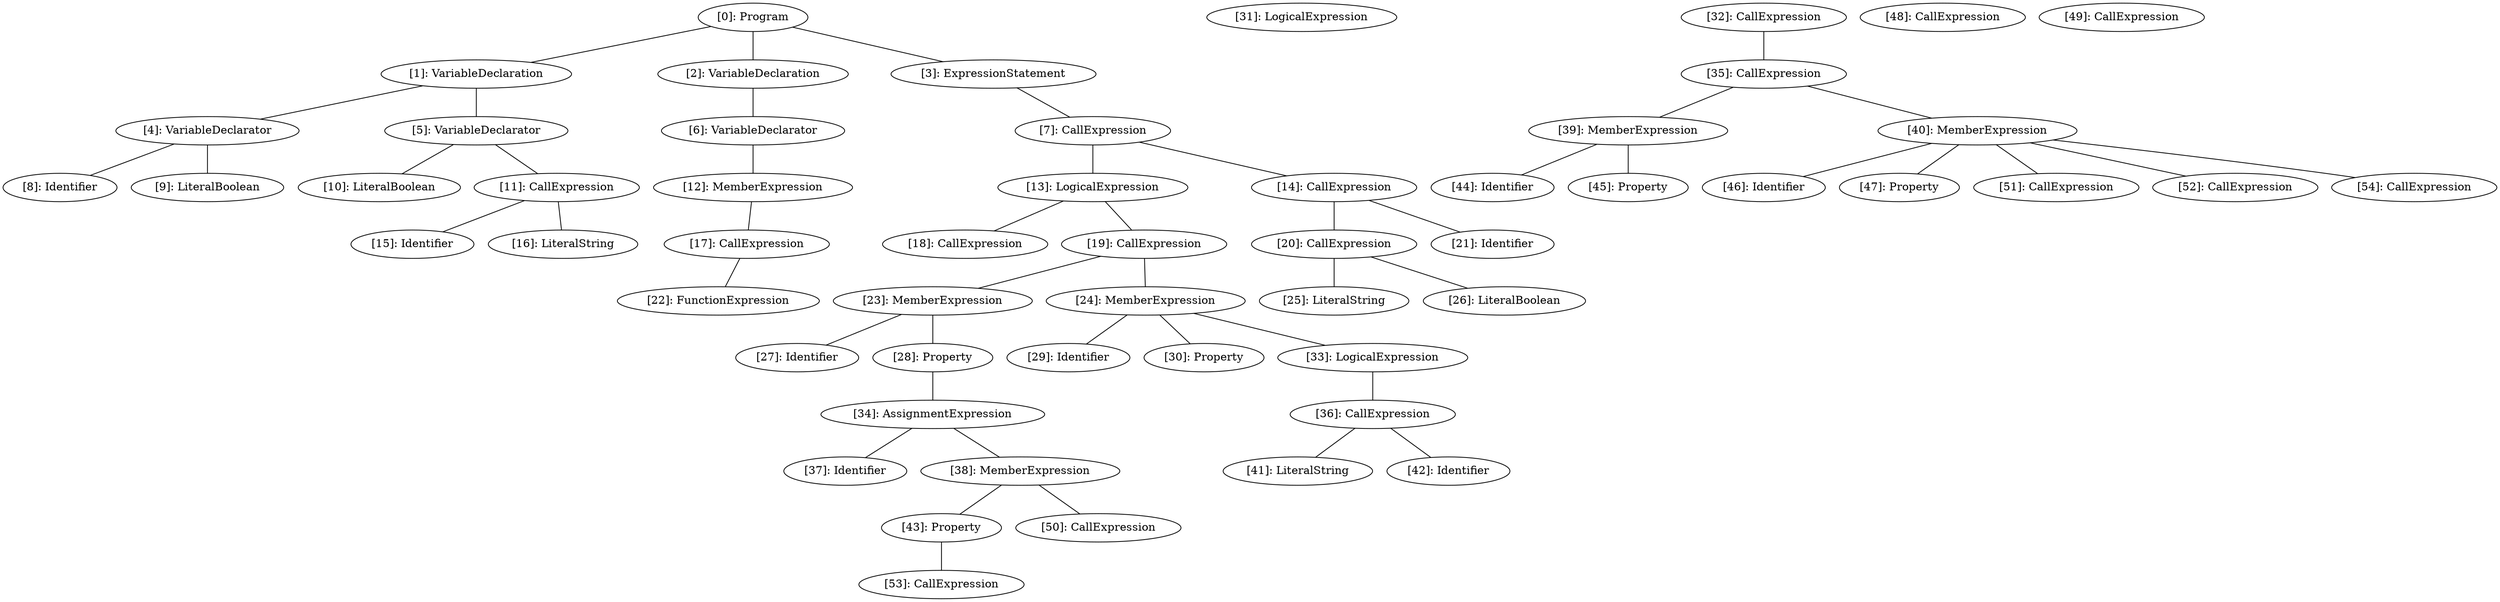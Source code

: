 // Result
graph {
	0 [label="[0]: Program"]
	1 [label="[1]: VariableDeclaration"]
	2 [label="[2]: VariableDeclaration"]
	3 [label="[3]: ExpressionStatement"]
	4 [label="[4]: VariableDeclarator"]
	5 [label="[5]: VariableDeclarator"]
	6 [label="[6]: VariableDeclarator"]
	7 [label="[7]: CallExpression"]
	8 [label="[8]: Identifier"]
	9 [label="[9]: LiteralBoolean"]
	10 [label="[10]: LiteralBoolean"]
	11 [label="[11]: CallExpression"]
	12 [label="[12]: MemberExpression"]
	13 [label="[13]: LogicalExpression"]
	14 [label="[14]: CallExpression"]
	15 [label="[15]: Identifier"]
	16 [label="[16]: LiteralString"]
	17 [label="[17]: CallExpression"]
	18 [label="[18]: CallExpression"]
	19 [label="[19]: CallExpression"]
	20 [label="[20]: CallExpression"]
	21 [label="[21]: Identifier"]
	22 [label="[22]: FunctionExpression"]
	23 [label="[23]: MemberExpression"]
	24 [label="[24]: MemberExpression"]
	25 [label="[25]: LiteralString"]
	26 [label="[26]: LiteralBoolean"]
	27 [label="[27]: Identifier"]
	28 [label="[28]: Property"]
	29 [label="[29]: Identifier"]
	30 [label="[30]: Property"]
	31 [label="[31]: LogicalExpression"]
	32 [label="[32]: CallExpression"]
	33 [label="[33]: LogicalExpression"]
	34 [label="[34]: AssignmentExpression"]
	35 [label="[35]: CallExpression"]
	36 [label="[36]: CallExpression"]
	37 [label="[37]: Identifier"]
	38 [label="[38]: MemberExpression"]
	39 [label="[39]: MemberExpression"]
	40 [label="[40]: MemberExpression"]
	41 [label="[41]: LiteralString"]
	42 [label="[42]: Identifier"]
	43 [label="[43]: Property"]
	44 [label="[44]: Identifier"]
	45 [label="[45]: Property"]
	46 [label="[46]: Identifier"]
	47 [label="[47]: Property"]
	48 [label="[48]: CallExpression"]
	49 [label="[49]: CallExpression"]
	50 [label="[50]: CallExpression"]
	51 [label="[51]: CallExpression"]
	52 [label="[52]: CallExpression"]
	53 [label="[53]: CallExpression"]
	54 [label="[54]: CallExpression"]
	0 -- 1
	0 -- 2
	0 -- 3
	1 -- 4
	1 -- 5
	2 -- 6
	3 -- 7
	4 -- 8
	4 -- 9
	5 -- 10
	5 -- 11
	6 -- 12
	7 -- 13
	7 -- 14
	11 -- 15
	11 -- 16
	12 -- 17
	13 -- 18
	13 -- 19
	14 -- 20
	14 -- 21
	17 -- 22
	19 -- 23
	19 -- 24
	20 -- 25
	20 -- 26
	23 -- 27
	23 -- 28
	24 -- 29
	24 -- 30
	24 -- 33
	28 -- 34
	32 -- 35
	33 -- 36
	34 -- 37
	34 -- 38
	35 -- 39
	35 -- 40
	36 -- 41
	36 -- 42
	38 -- 43
	38 -- 50
	39 -- 44
	39 -- 45
	40 -- 46
	40 -- 47
	40 -- 51
	40 -- 52
	40 -- 54
	43 -- 53
}
